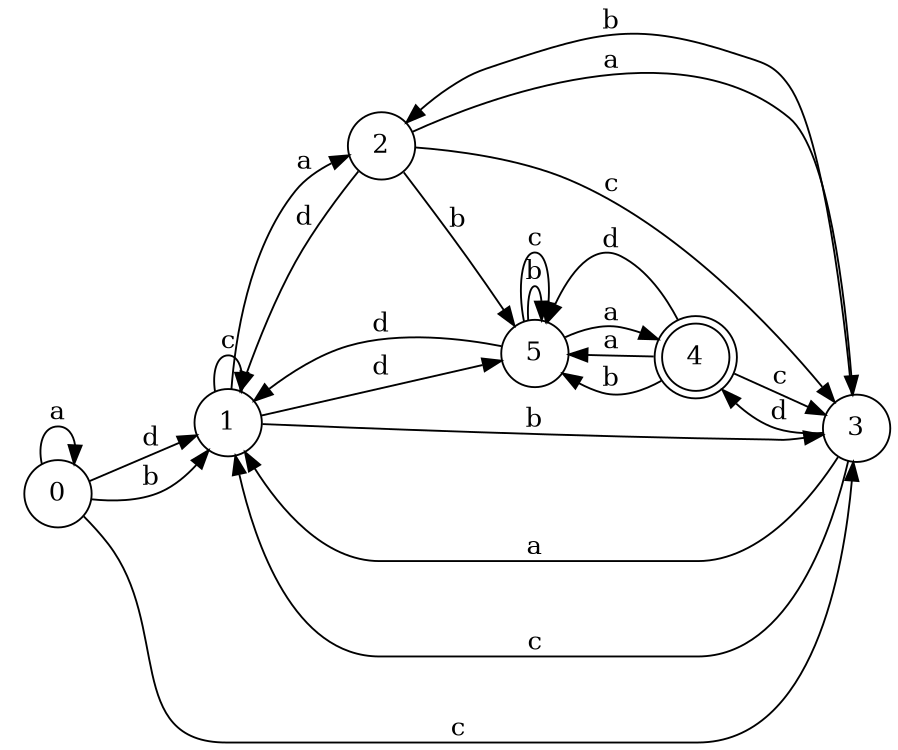 digraph n5_4 {
__start0 [label="" shape="none"];

rankdir=LR;
size="8,5";

s0 [style="filled", color="black", fillcolor="white" shape="circle", label="0"];
s1 [style="filled", color="black", fillcolor="white" shape="circle", label="1"];
s2 [style="filled", color="black", fillcolor="white" shape="circle", label="2"];
s3 [style="filled", color="black", fillcolor="white" shape="circle", label="3"];
s4 [style="rounded,filled", color="black", fillcolor="white" shape="doublecircle", label="4"];
s5 [style="filled", color="black", fillcolor="white" shape="circle", label="5"];
s0 -> s0 [label="a"];
s0 -> s1 [label="b"];
s0 -> s3 [label="c"];
s0 -> s1 [label="d"];
s1 -> s2 [label="a"];
s1 -> s3 [label="b"];
s1 -> s1 [label="c"];
s1 -> s5 [label="d"];
s2 -> s3 [label="a"];
s2 -> s5 [label="b"];
s2 -> s3 [label="c"];
s2 -> s1 [label="d"];
s3 -> s1 [label="a"];
s3 -> s2 [label="b"];
s3 -> s1 [label="c"];
s3 -> s4 [label="d"];
s4 -> s5 [label="a"];
s4 -> s5 [label="b"];
s4 -> s3 [label="c"];
s4 -> s5 [label="d"];
s5 -> s4 [label="a"];
s5 -> s5 [label="b"];
s5 -> s5 [label="c"];
s5 -> s1 [label="d"];

}
